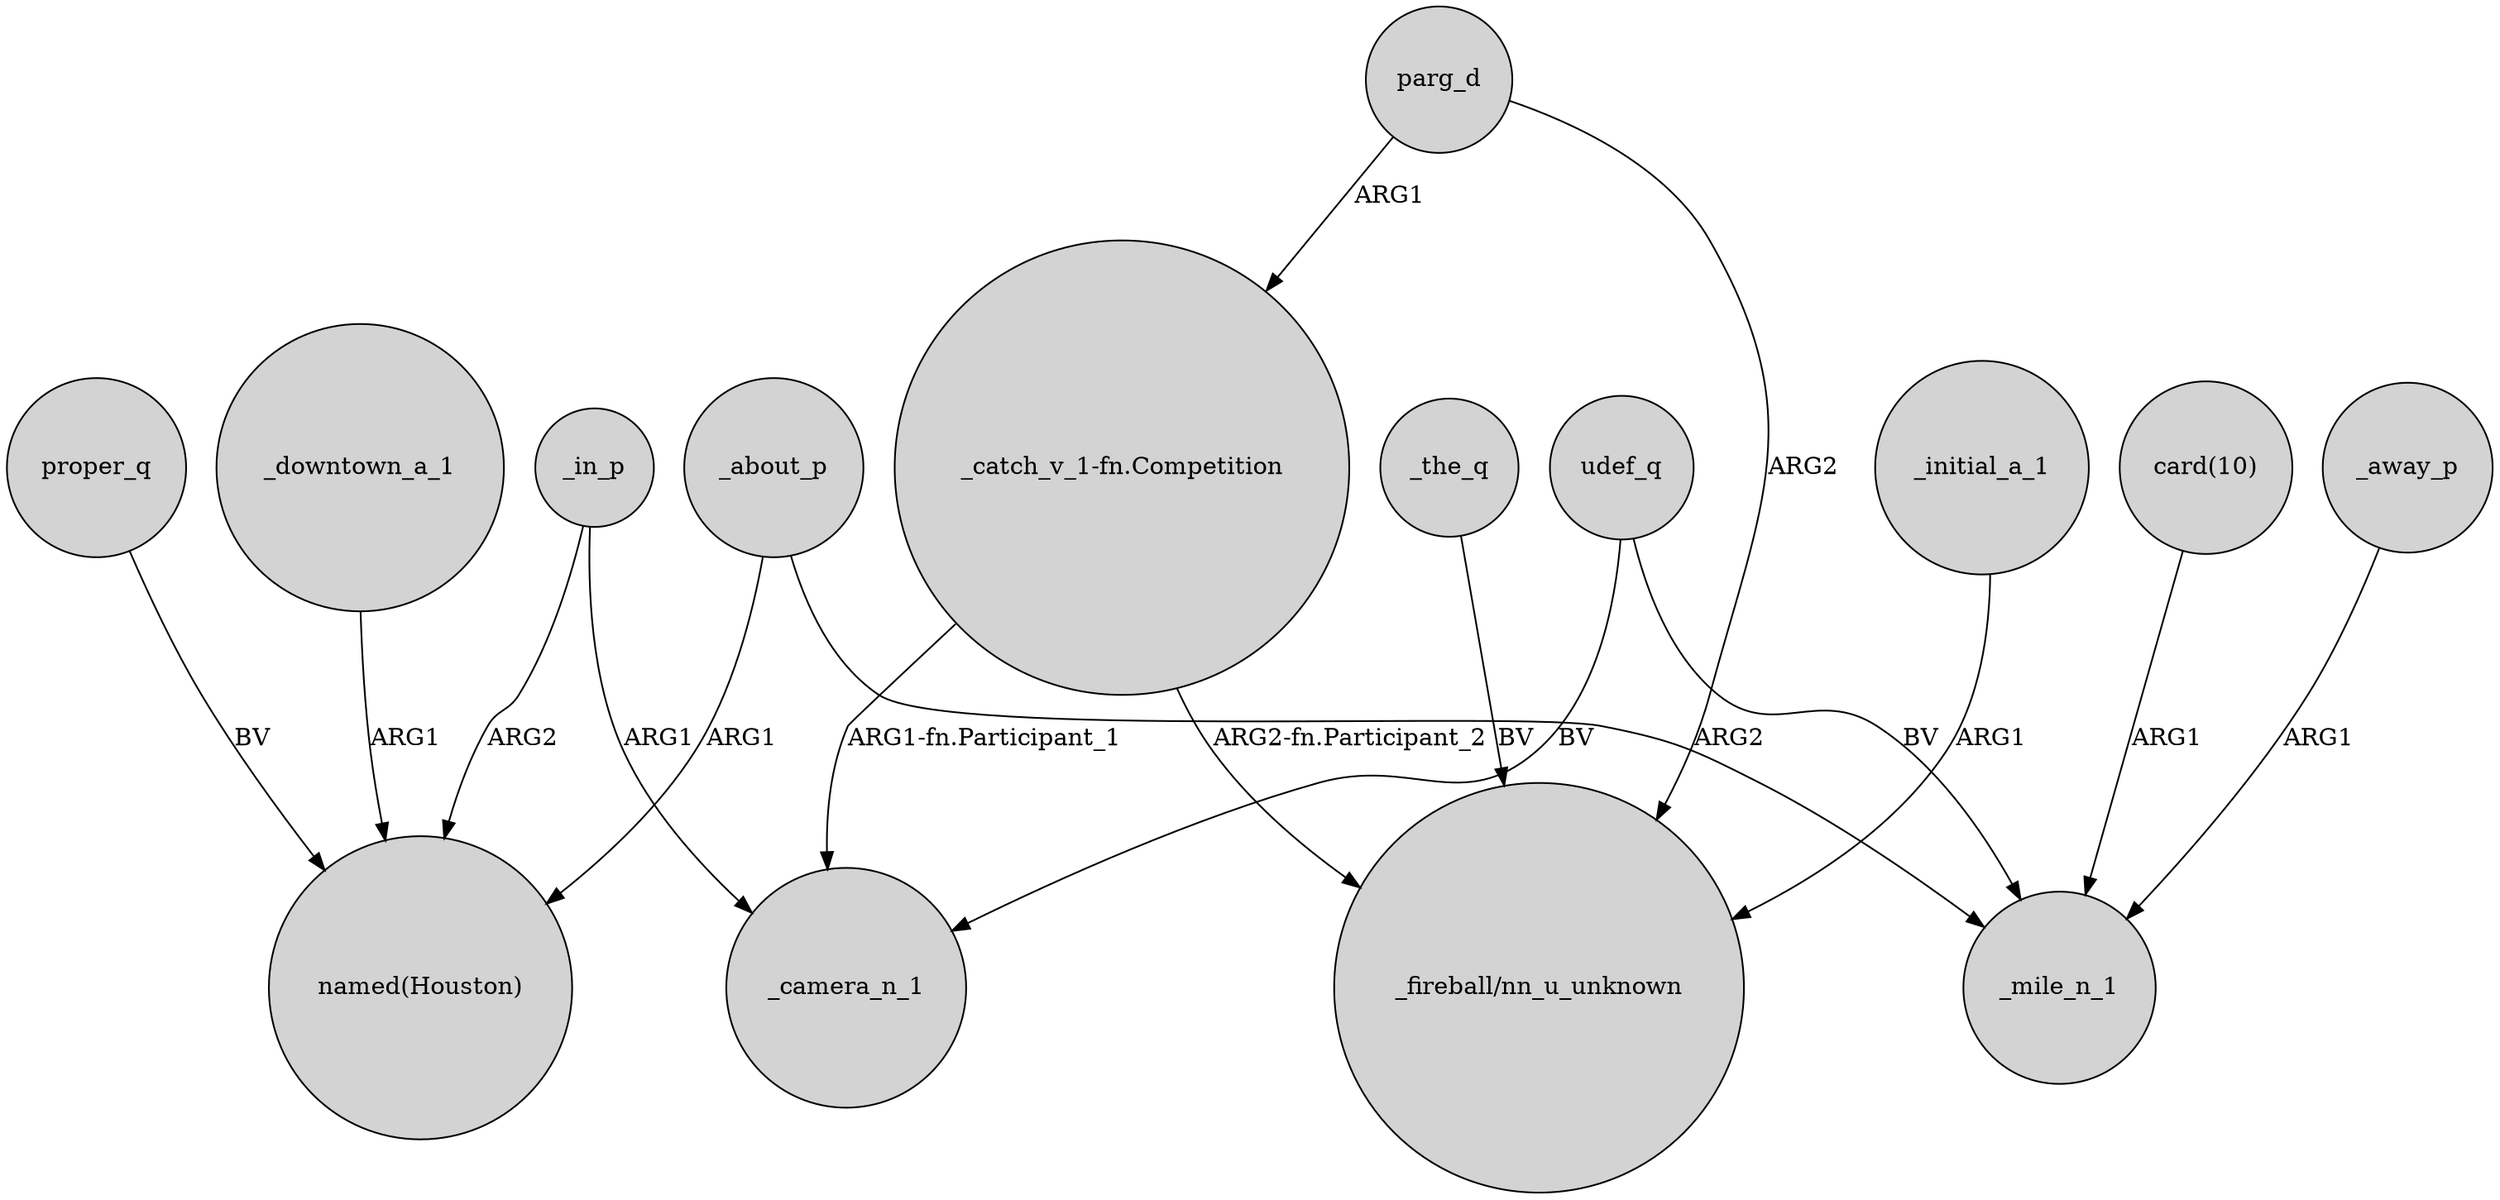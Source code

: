 digraph {
	node [shape=circle style=filled]
	_downtown_a_1 -> "named(Houston)" [label=ARG1]
	parg_d -> "_catch_v_1-fn.Competition" [label=ARG1]
	udef_q -> _camera_n_1 [label=BV]
	udef_q -> _mile_n_1 [label=BV]
	_in_p -> "named(Houston)" [label=ARG2]
	"_catch_v_1-fn.Competition" -> "_fireball/nn_u_unknown" [label="ARG2-fn.Participant_2"]
	parg_d -> "_fireball/nn_u_unknown" [label=ARG2]
	proper_q -> "named(Houston)" [label=BV]
	_initial_a_1 -> "_fireball/nn_u_unknown" [label=ARG1]
	_about_p -> _mile_n_1 [label=ARG2]
	_about_p -> "named(Houston)" [label=ARG1]
	_the_q -> "_fireball/nn_u_unknown" [label=BV]
	_in_p -> _camera_n_1 [label=ARG1]
	_away_p -> _mile_n_1 [label=ARG1]
	"_catch_v_1-fn.Competition" -> _camera_n_1 [label="ARG1-fn.Participant_1"]
	"card(10)" -> _mile_n_1 [label=ARG1]
}
